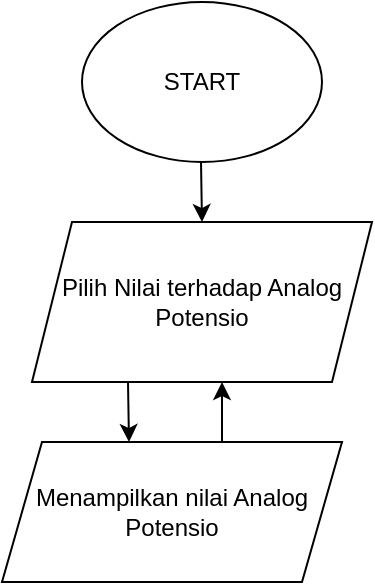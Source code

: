 <mxfile version="24.7.17" pages="5">
  <diagram name="Halaman-1" id="r3u8c4yGb2pfV6__GYZj">
    <mxGraphModel dx="880" dy="460" grid="1" gridSize="10" guides="1" tooltips="1" connect="1" arrows="1" fold="1" page="1" pageScale="1" pageWidth="827" pageHeight="1169" math="0" shadow="0">
      <root>
        <mxCell id="0" />
        <mxCell id="1" parent="0" />
        <mxCell id="UEyL4Gg_MiipjNMZBK4E-1" value="START" style="ellipse;whiteSpace=wrap;html=1;" vertex="1" parent="1">
          <mxGeometry x="390" y="50" width="120" height="80" as="geometry" />
        </mxCell>
        <mxCell id="UEyL4Gg_MiipjNMZBK4E-2" value="" style="endArrow=classic;html=1;rounded=0;" edge="1" parent="1">
          <mxGeometry width="50" height="50" relative="1" as="geometry">
            <mxPoint x="449.5" y="130" as="sourcePoint" />
            <mxPoint x="450" y="160" as="targetPoint" />
          </mxGeometry>
        </mxCell>
        <mxCell id="UEyL4Gg_MiipjNMZBK4E-3" value="Pilih Nilai terhadap Analog Potensio" style="shape=parallelogram;perimeter=parallelogramPerimeter;whiteSpace=wrap;html=1;fixedSize=1;" vertex="1" parent="1">
          <mxGeometry x="365" y="160" width="170" height="80" as="geometry" />
        </mxCell>
        <mxCell id="UEyL4Gg_MiipjNMZBK4E-4" value="" style="endArrow=classic;html=1;rounded=0;" edge="1" parent="1">
          <mxGeometry width="50" height="50" relative="1" as="geometry">
            <mxPoint x="413" y="240" as="sourcePoint" />
            <mxPoint x="413.5" y="270" as="targetPoint" />
          </mxGeometry>
        </mxCell>
        <mxCell id="UEyL4Gg_MiipjNMZBK4E-5" value="" style="endArrow=classic;html=1;rounded=0;" edge="1" parent="1">
          <mxGeometry width="50" height="50" relative="1" as="geometry">
            <mxPoint x="460" y="270" as="sourcePoint" />
            <mxPoint x="460" y="240" as="targetPoint" />
          </mxGeometry>
        </mxCell>
        <mxCell id="UEyL4Gg_MiipjNMZBK4E-6" value="Menampilkan nilai Analog Potensio" style="shape=parallelogram;perimeter=parallelogramPerimeter;whiteSpace=wrap;html=1;fixedSize=1;" vertex="1" parent="1">
          <mxGeometry x="350" y="270" width="170" height="70" as="geometry" />
        </mxCell>
      </root>
    </mxGraphModel>
  </diagram>
  <diagram id="OBPb_DZoiKvPPz3rzSAQ" name="Halaman-2">
    <mxGraphModel dx="880" dy="460" grid="1" gridSize="10" guides="1" tooltips="1" connect="1" arrows="1" fold="1" page="1" pageScale="1" pageWidth="827" pageHeight="1169" math="0" shadow="0">
      <root>
        <mxCell id="0" />
        <mxCell id="1" parent="0" />
        <mxCell id="aX4DBdhMvd2kej7AzUnd-1" value="START" style="ellipse;whiteSpace=wrap;html=1;" vertex="1" parent="1">
          <mxGeometry x="370" y="30" width="120" height="80" as="geometry" />
        </mxCell>
        <mxCell id="aX4DBdhMvd2kej7AzUnd-2" value="" style="endArrow=classic;html=1;rounded=0;" edge="1" parent="1">
          <mxGeometry width="50" height="50" relative="1" as="geometry">
            <mxPoint x="429.5" y="110" as="sourcePoint" />
            <mxPoint x="429.5" y="150" as="targetPoint" />
          </mxGeometry>
        </mxCell>
        <mxCell id="aX4DBdhMvd2kej7AzUnd-3" value="Pilih Nilai terhadap Analog Potensio (0-1240)" style="shape=parallelogram;perimeter=parallelogramPerimeter;whiteSpace=wrap;html=1;fixedSize=1;" vertex="1" parent="1">
          <mxGeometry x="335" y="150" width="190" height="80" as="geometry" />
        </mxCell>
        <mxCell id="aX4DBdhMvd2kej7AzUnd-4" value="Mengubah Nilai Analog menjadi nilai PWM (tegangan) (0-255)" style="rounded=0;whiteSpace=wrap;html=1;" vertex="1" parent="1">
          <mxGeometry x="342.5" y="260" width="175" height="90" as="geometry" />
        </mxCell>
        <mxCell id="aX4DBdhMvd2kej7AzUnd-5" value="" style="endArrow=classic;html=1;rounded=0;" edge="1" parent="1">
          <mxGeometry width="50" height="50" relative="1" as="geometry">
            <mxPoint x="429.5" y="230" as="sourcePoint" />
            <mxPoint x="429.5" y="260" as="targetPoint" />
          </mxGeometry>
        </mxCell>
        <mxCell id="aX4DBdhMvd2kej7AzUnd-6" value="" style="endArrow=classic;html=1;rounded=0;" edge="1" parent="1">
          <mxGeometry width="50" height="50" relative="1" as="geometry">
            <mxPoint x="429.5" y="350" as="sourcePoint" />
            <mxPoint x="429.5" y="380" as="targetPoint" />
          </mxGeometry>
        </mxCell>
        <mxCell id="aX4DBdhMvd2kej7AzUnd-7" value="Menampilkan nilai Voltage Potensio" style="shape=parallelogram;perimeter=parallelogramPerimeter;whiteSpace=wrap;html=1;fixedSize=1;" vertex="1" parent="1">
          <mxGeometry x="340" y="380" width="180" height="80" as="geometry" />
        </mxCell>
        <mxCell id="aX4DBdhMvd2kej7AzUnd-8" value="" style="endArrow=none;html=1;rounded=0;" edge="1" parent="1">
          <mxGeometry width="50" height="50" relative="1" as="geometry">
            <mxPoint x="610" y="420" as="sourcePoint" />
            <mxPoint x="510" y="420" as="targetPoint" />
          </mxGeometry>
        </mxCell>
        <mxCell id="aX4DBdhMvd2kej7AzUnd-9" value="" style="endArrow=none;html=1;rounded=0;" edge="1" parent="1">
          <mxGeometry width="50" height="50" relative="1" as="geometry">
            <mxPoint x="610" y="420" as="sourcePoint" />
            <mxPoint x="610" y="180" as="targetPoint" />
          </mxGeometry>
        </mxCell>
        <mxCell id="aX4DBdhMvd2kej7AzUnd-10" value="" style="endArrow=classic;html=1;rounded=0;entryX=0.963;entryY=0.375;entryDx=0;entryDy=0;entryPerimeter=0;" edge="1" parent="1" target="aX4DBdhMvd2kej7AzUnd-3">
          <mxGeometry width="50" height="50" relative="1" as="geometry">
            <mxPoint x="610" y="180" as="sourcePoint" />
            <mxPoint x="540" y="180" as="targetPoint" />
          </mxGeometry>
        </mxCell>
      </root>
    </mxGraphModel>
  </diagram>
  <diagram id="MUNKX1h9-XPR3SOiYDnX" name="Halaman-3">
    <mxGraphModel dx="880" dy="460" grid="1" gridSize="10" guides="1" tooltips="1" connect="1" arrows="1" fold="1" page="1" pageScale="1" pageWidth="827" pageHeight="1169" math="0" shadow="0">
      <root>
        <mxCell id="0" />
        <mxCell id="1" parent="0" />
        <mxCell id="Ezyma6bEzif2RZ3cMUDB-1" value="START" style="ellipse;whiteSpace=wrap;html=1;" vertex="1" parent="1">
          <mxGeometry x="370" y="30" width="120" height="80" as="geometry" />
        </mxCell>
        <mxCell id="Ezyma6bEzif2RZ3cMUDB-2" value="" style="endArrow=classic;html=1;rounded=0;" edge="1" parent="1">
          <mxGeometry width="50" height="50" relative="1" as="geometry">
            <mxPoint x="429.5" y="110" as="sourcePoint" />
            <mxPoint x="429.5" y="150" as="targetPoint" />
          </mxGeometry>
        </mxCell>
        <mxCell id="Ezyma6bEzif2RZ3cMUDB-3" value="Pilih Nilai terhadap Analog Potensio (0-10240)" style="shape=parallelogram;perimeter=parallelogramPerimeter;whiteSpace=wrap;html=1;fixedSize=1;" vertex="1" parent="1">
          <mxGeometry x="335" y="150" width="190" height="80" as="geometry" />
        </mxCell>
        <mxCell id="Ezyma6bEzif2RZ3cMUDB-4" value="Mengubah nilai Analog menjadi nilai sudut (tegangan) (0-255)" style="rounded=0;whiteSpace=wrap;html=1;" vertex="1" parent="1">
          <mxGeometry x="342.5" y="260" width="175" height="90" as="geometry" />
        </mxCell>
        <mxCell id="Ezyma6bEzif2RZ3cMUDB-5" value="" style="endArrow=classic;html=1;rounded=0;" edge="1" parent="1">
          <mxGeometry width="50" height="50" relative="1" as="geometry">
            <mxPoint x="429.5" y="230" as="sourcePoint" />
            <mxPoint x="429.5" y="260" as="targetPoint" />
          </mxGeometry>
        </mxCell>
        <mxCell id="Ezyma6bEzif2RZ3cMUDB-6" value="" style="endArrow=classic;html=1;rounded=0;" edge="1" parent="1">
          <mxGeometry width="50" height="50" relative="1" as="geometry">
            <mxPoint x="429.5" y="350" as="sourcePoint" />
            <mxPoint x="429.5" y="380" as="targetPoint" />
          </mxGeometry>
        </mxCell>
        <mxCell id="Ezyma6bEzif2RZ3cMUDB-7" value="Menampilkan nilai sudut kepada servo" style="shape=parallelogram;perimeter=parallelogramPerimeter;whiteSpace=wrap;html=1;fixedSize=1;" vertex="1" parent="1">
          <mxGeometry x="320" y="380" width="200" height="80" as="geometry" />
        </mxCell>
        <mxCell id="Ezyma6bEzif2RZ3cMUDB-8" value="" style="endArrow=none;html=1;rounded=0;" edge="1" parent="1">
          <mxGeometry width="50" height="50" relative="1" as="geometry">
            <mxPoint x="610" y="420" as="sourcePoint" />
            <mxPoint x="510" y="420" as="targetPoint" />
          </mxGeometry>
        </mxCell>
        <mxCell id="Ezyma6bEzif2RZ3cMUDB-9" value="" style="endArrow=none;html=1;rounded=0;" edge="1" parent="1">
          <mxGeometry width="50" height="50" relative="1" as="geometry">
            <mxPoint x="610" y="420" as="sourcePoint" />
            <mxPoint x="610" y="180" as="targetPoint" />
          </mxGeometry>
        </mxCell>
        <mxCell id="Ezyma6bEzif2RZ3cMUDB-10" value="" style="endArrow=classic;html=1;rounded=0;entryX=0.963;entryY=0.375;entryDx=0;entryDy=0;entryPerimeter=0;" edge="1" parent="1" target="Ezyma6bEzif2RZ3cMUDB-3">
          <mxGeometry width="50" height="50" relative="1" as="geometry">
            <mxPoint x="610" y="180" as="sourcePoint" />
            <mxPoint x="540" y="180" as="targetPoint" />
          </mxGeometry>
        </mxCell>
      </root>
    </mxGraphModel>
  </diagram>
  <diagram id="bUsEM7F91cnEJKLlBWp1" name="Halaman-4">
    <mxGraphModel dx="880" dy="460" grid="1" gridSize="10" guides="1" tooltips="1" connect="1" arrows="1" fold="1" page="1" pageScale="1" pageWidth="827" pageHeight="1169" math="0" shadow="0">
      <root>
        <mxCell id="0" />
        <mxCell id="1" parent="0" />
        <mxCell id="actFHfk4vBf6mpQRIgJJ-1" value="START" style="ellipse;whiteSpace=wrap;html=1;" vertex="1" parent="1">
          <mxGeometry x="390" y="50" width="120" height="80" as="geometry" />
        </mxCell>
        <mxCell id="actFHfk4vBf6mpQRIgJJ-2" value="" style="endArrow=classic;html=1;rounded=0;" edge="1" parent="1">
          <mxGeometry width="50" height="50" relative="1" as="geometry">
            <mxPoint x="449.5" y="130" as="sourcePoint" />
            <mxPoint x="450" y="160" as="targetPoint" />
          </mxGeometry>
        </mxCell>
        <mxCell id="actFHfk4vBf6mpQRIgJJ-3" value="Pilih Nilai Voltage tehadap Potensio&amp;nbsp;" style="shape=parallelogram;perimeter=parallelogramPerimeter;whiteSpace=wrap;html=1;fixedSize=1;" vertex="1" parent="1">
          <mxGeometry x="365" y="160" width="170" height="80" as="geometry" />
        </mxCell>
        <mxCell id="actFHfk4vBf6mpQRIgJJ-4" value="" style="endArrow=classic;html=1;rounded=0;" edge="1" parent="1">
          <mxGeometry width="50" height="50" relative="1" as="geometry">
            <mxPoint x="413" y="240" as="sourcePoint" />
            <mxPoint x="413.5" y="270" as="targetPoint" />
          </mxGeometry>
        </mxCell>
        <mxCell id="actFHfk4vBf6mpQRIgJJ-5" value="" style="endArrow=classic;html=1;rounded=0;" edge="1" parent="1">
          <mxGeometry width="50" height="50" relative="1" as="geometry">
            <mxPoint x="460" y="270" as="sourcePoint" />
            <mxPoint x="460" y="240" as="targetPoint" />
          </mxGeometry>
        </mxCell>
        <mxCell id="actFHfk4vBf6mpQRIgJJ-6" value="Menampilkan nilai Analog Potensio" style="shape=parallelogram;perimeter=parallelogramPerimeter;whiteSpace=wrap;html=1;fixedSize=1;" vertex="1" parent="1">
          <mxGeometry x="350" y="270" width="170" height="70" as="geometry" />
        </mxCell>
      </root>
    </mxGraphModel>
  </diagram>
  <diagram id="isfhTvQjJLJjP-2swigY" name="Halaman-5">
    <mxGraphModel dx="880" dy="460" grid="1" gridSize="10" guides="1" tooltips="1" connect="1" arrows="1" fold="1" page="1" pageScale="1" pageWidth="827" pageHeight="1169" math="0" shadow="0">
      <root>
        <mxCell id="0" />
        <mxCell id="1" parent="0" />
      </root>
    </mxGraphModel>
  </diagram>
</mxfile>

